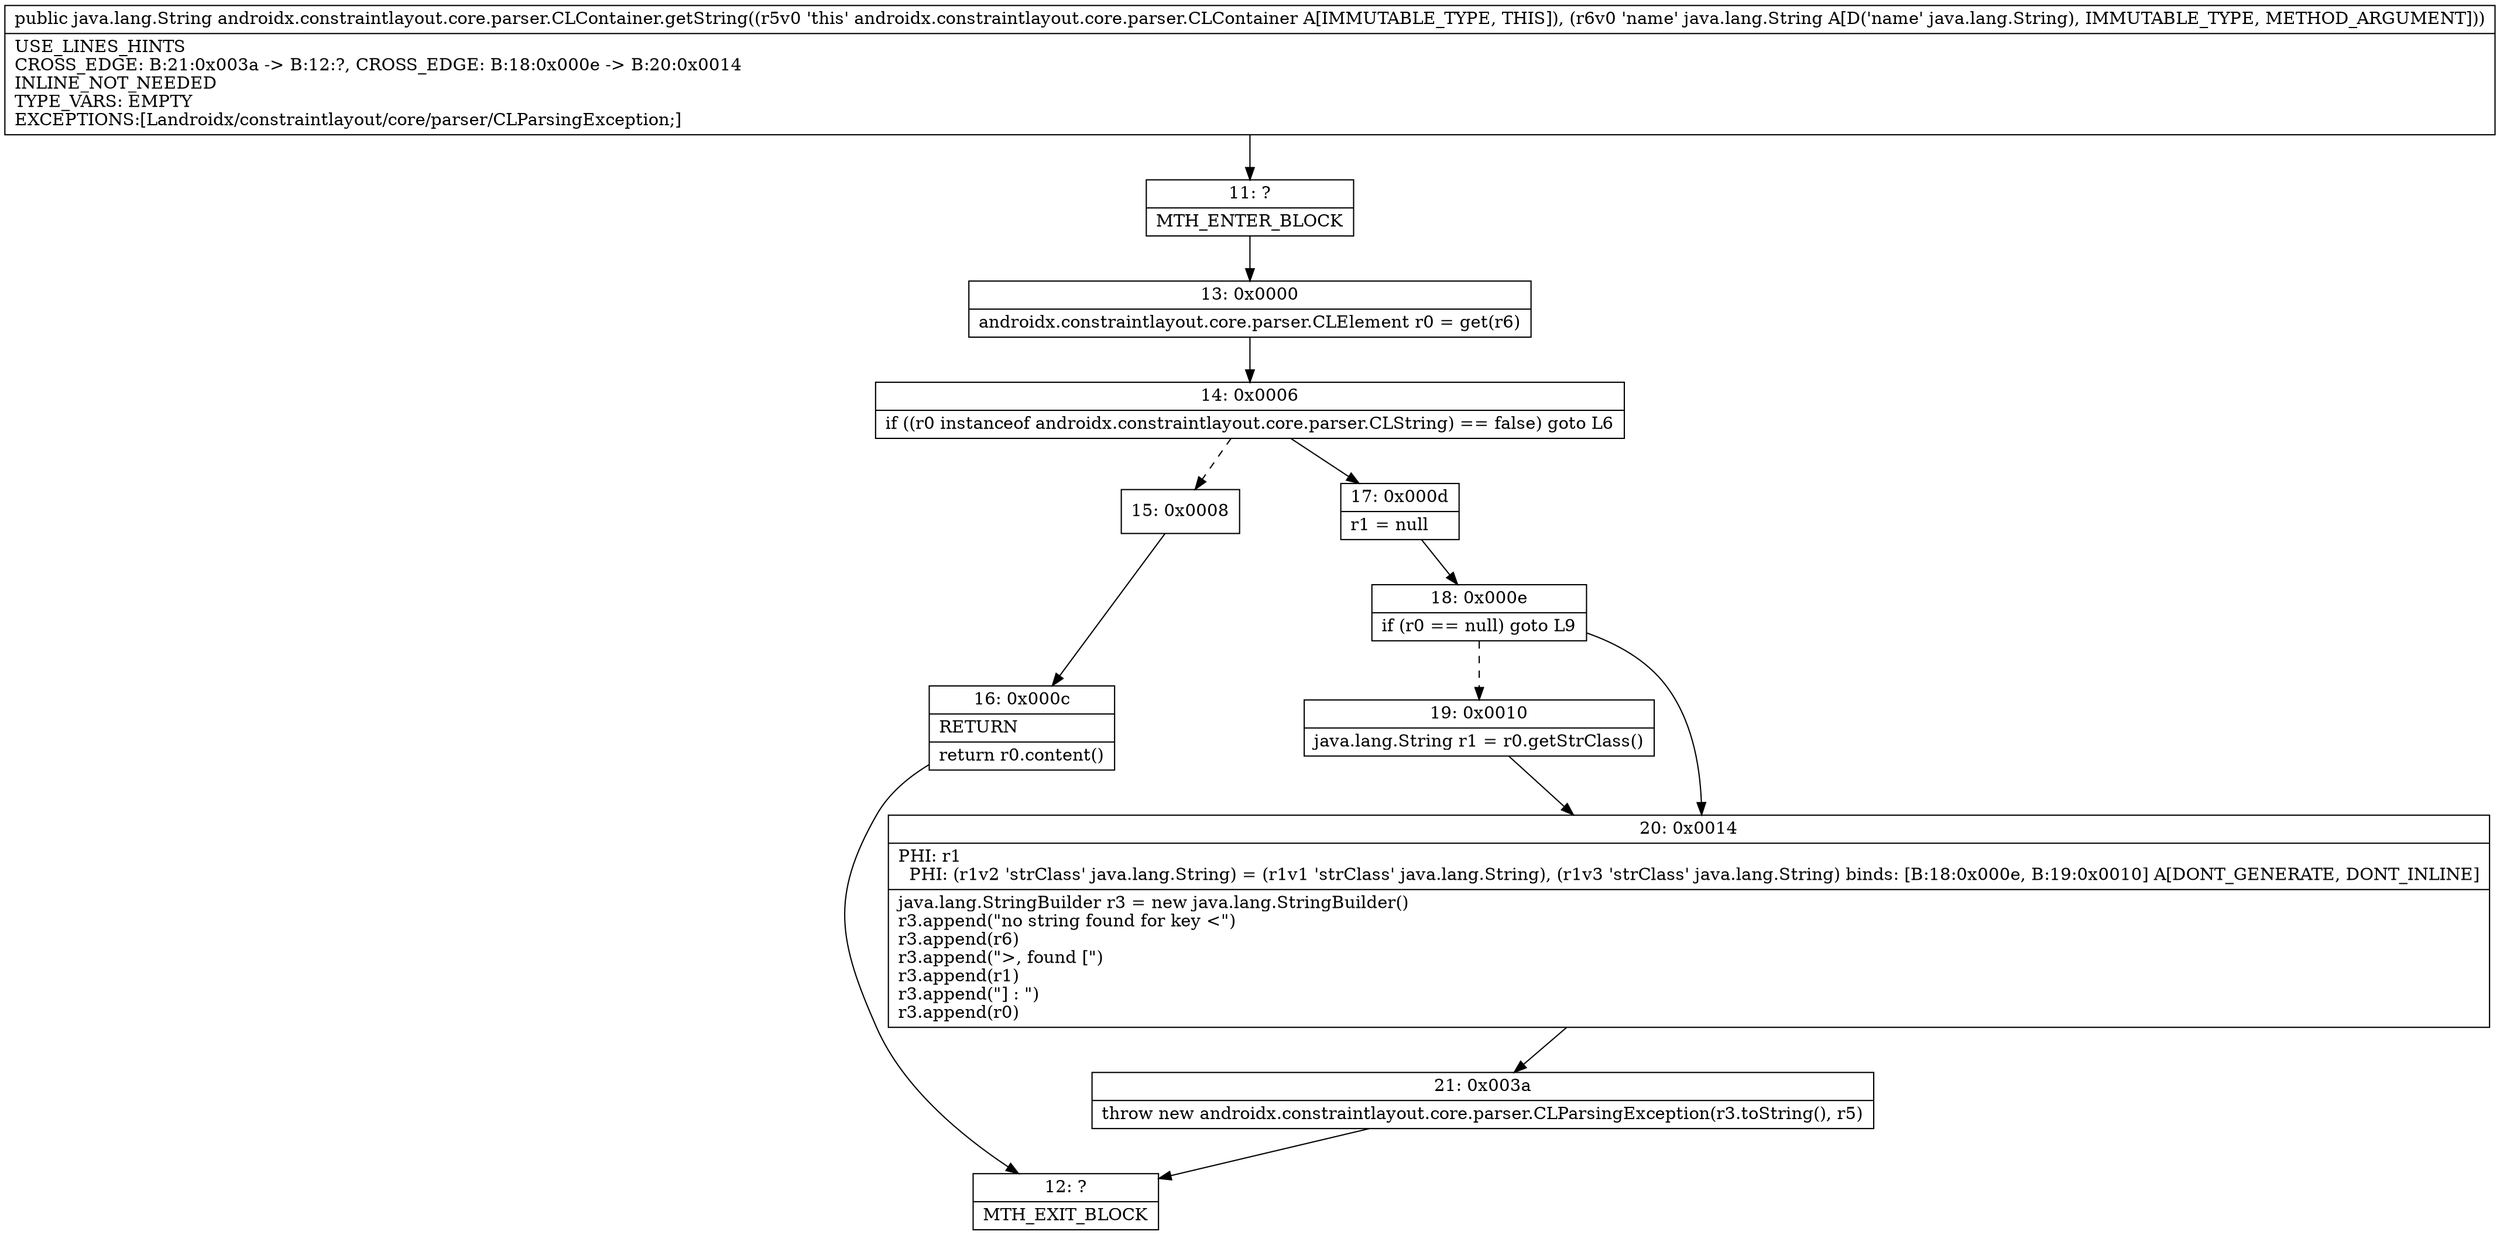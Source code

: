 digraph "CFG forandroidx.constraintlayout.core.parser.CLContainer.getString(Ljava\/lang\/String;)Ljava\/lang\/String;" {
Node_11 [shape=record,label="{11\:\ ?|MTH_ENTER_BLOCK\l}"];
Node_13 [shape=record,label="{13\:\ 0x0000|androidx.constraintlayout.core.parser.CLElement r0 = get(r6)\l}"];
Node_14 [shape=record,label="{14\:\ 0x0006|if ((r0 instanceof androidx.constraintlayout.core.parser.CLString) == false) goto L6\l}"];
Node_15 [shape=record,label="{15\:\ 0x0008}"];
Node_16 [shape=record,label="{16\:\ 0x000c|RETURN\l|return r0.content()\l}"];
Node_12 [shape=record,label="{12\:\ ?|MTH_EXIT_BLOCK\l}"];
Node_17 [shape=record,label="{17\:\ 0x000d|r1 = null\l}"];
Node_18 [shape=record,label="{18\:\ 0x000e|if (r0 == null) goto L9\l}"];
Node_19 [shape=record,label="{19\:\ 0x0010|java.lang.String r1 = r0.getStrClass()\l}"];
Node_20 [shape=record,label="{20\:\ 0x0014|PHI: r1 \l  PHI: (r1v2 'strClass' java.lang.String) = (r1v1 'strClass' java.lang.String), (r1v3 'strClass' java.lang.String) binds: [B:18:0x000e, B:19:0x0010] A[DONT_GENERATE, DONT_INLINE]\l|java.lang.StringBuilder r3 = new java.lang.StringBuilder()\lr3.append(\"no string found for key \<\")\lr3.append(r6)\lr3.append(\"\>, found [\")\lr3.append(r1)\lr3.append(\"] : \")\lr3.append(r0)\l}"];
Node_21 [shape=record,label="{21\:\ 0x003a|throw new androidx.constraintlayout.core.parser.CLParsingException(r3.toString(), r5)\l}"];
MethodNode[shape=record,label="{public java.lang.String androidx.constraintlayout.core.parser.CLContainer.getString((r5v0 'this' androidx.constraintlayout.core.parser.CLContainer A[IMMUTABLE_TYPE, THIS]), (r6v0 'name' java.lang.String A[D('name' java.lang.String), IMMUTABLE_TYPE, METHOD_ARGUMENT]))  | USE_LINES_HINTS\lCROSS_EDGE: B:21:0x003a \-\> B:12:?, CROSS_EDGE: B:18:0x000e \-\> B:20:0x0014\lINLINE_NOT_NEEDED\lTYPE_VARS: EMPTY\lEXCEPTIONS:[Landroidx\/constraintlayout\/core\/parser\/CLParsingException;]\l}"];
MethodNode -> Node_11;Node_11 -> Node_13;
Node_13 -> Node_14;
Node_14 -> Node_15[style=dashed];
Node_14 -> Node_17;
Node_15 -> Node_16;
Node_16 -> Node_12;
Node_17 -> Node_18;
Node_18 -> Node_19[style=dashed];
Node_18 -> Node_20;
Node_19 -> Node_20;
Node_20 -> Node_21;
Node_21 -> Node_12;
}

